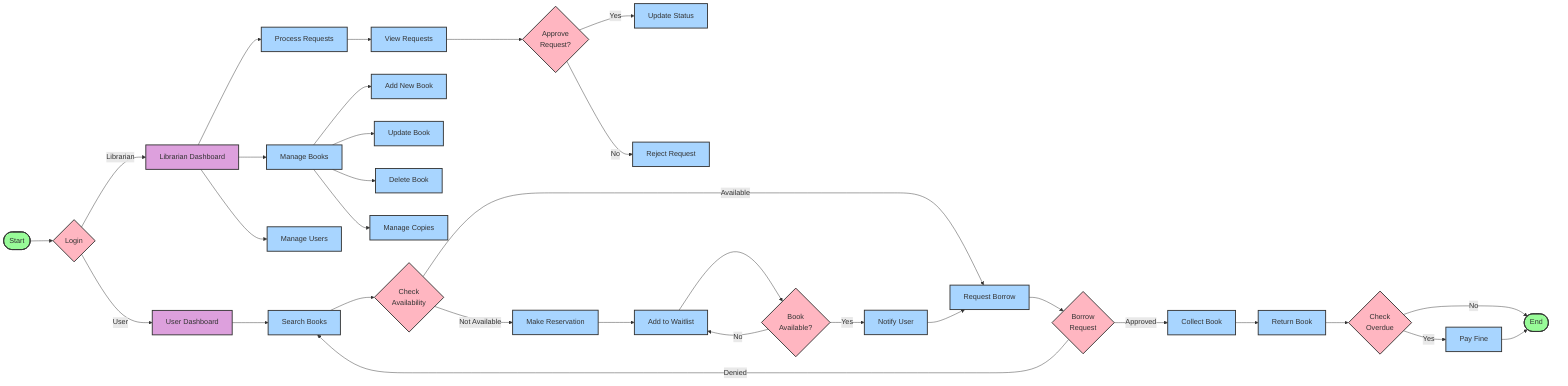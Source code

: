 flowchart LR
    %% User Authentication
    Start([Start]) --> Login{Login}
    Login -->|Librarian| LibDash[Librarian Dashboard]
    Login -->|User| UserDash[User Dashboard]
    
    %% User Flow
    UserDash --> SearchBook[Search Books]
    SearchBook --> CheckAvail{Check\nAvailability}
    CheckAvail -->|Available| RequestBorrow[Request Borrow]
    CheckAvail -->|Not Available| MakeReserv[Make Reservation]
    
    RequestBorrow --> BorrowReq{Borrow\nRequest}
    BorrowReq -->|Approved| CollectBook[Collect Book]
    BorrowReq -->|Denied| SearchBook
    
    CollectBook --> ReturnBook[Return Book]
    ReturnBook --> CheckOverdue{Check\nOverdue}
    CheckOverdue -->|Yes| PayFine[Pay Fine]
    CheckOverdue -->|No| End([End])
    PayFine --> End
    
    %% Librarian Flow
    LibDash --> ManageBooks[Manage Books]
    LibDash --> ManageUsers[Manage Users]
    LibDash --> ProcessReq[Process Requests]
    
    ManageBooks --> AddBook[Add New Book]
    ManageBooks --> UpdateBook[Update Book]
    ManageBooks --> DeleteBook[Delete Book]
    ManageBooks --> ManageCopies[Manage Copies]
    
    ProcessReq --> ViewReq[View Requests]
    ViewReq --> ApproveReq{Approve\nRequest?}
    ApproveReq -->|Yes| UpdateStatus[Update Status]
    ApproveReq -->|No| RejectReq[Reject Request]
    
    %% Reservation Flow
    MakeReserv --> WaitList[Add to Waitlist]
    WaitList --> BookAvailable{Book\nAvailable?}
    BookAvailable -->|Yes| NotifyUser[Notify User]
    BookAvailable -->|No| WaitList
    NotifyUser --> RequestBorrow
    
    %% Styling
    classDef process fill:#a8d5ff,stroke:#333,stroke-width:2px
    classDef decision fill:#ffb6c1,stroke:#333,stroke-width:2px
    classDef start_end fill:#98FB98,stroke:#333,stroke-width:2px
    classDef dashboard fill:#DDA0DD,stroke:#333,stroke-width:2px
    
    class Start,End start_end
    class Login,CheckAvail,BorrowReq,CheckOverdue,ApproveReq,BookAvailable decision
    class UserDash,LibDash dashboard
    class SearchBook,RequestBorrow,MakeReserv,CollectBook,ReturnBook,PayFine,ManageBooks,ManageUsers,ProcessReq,AddBook,UpdateBook,DeleteBook,ManageCopies,ViewReq,UpdateStatus,RejectReq,WaitList,NotifyUser process